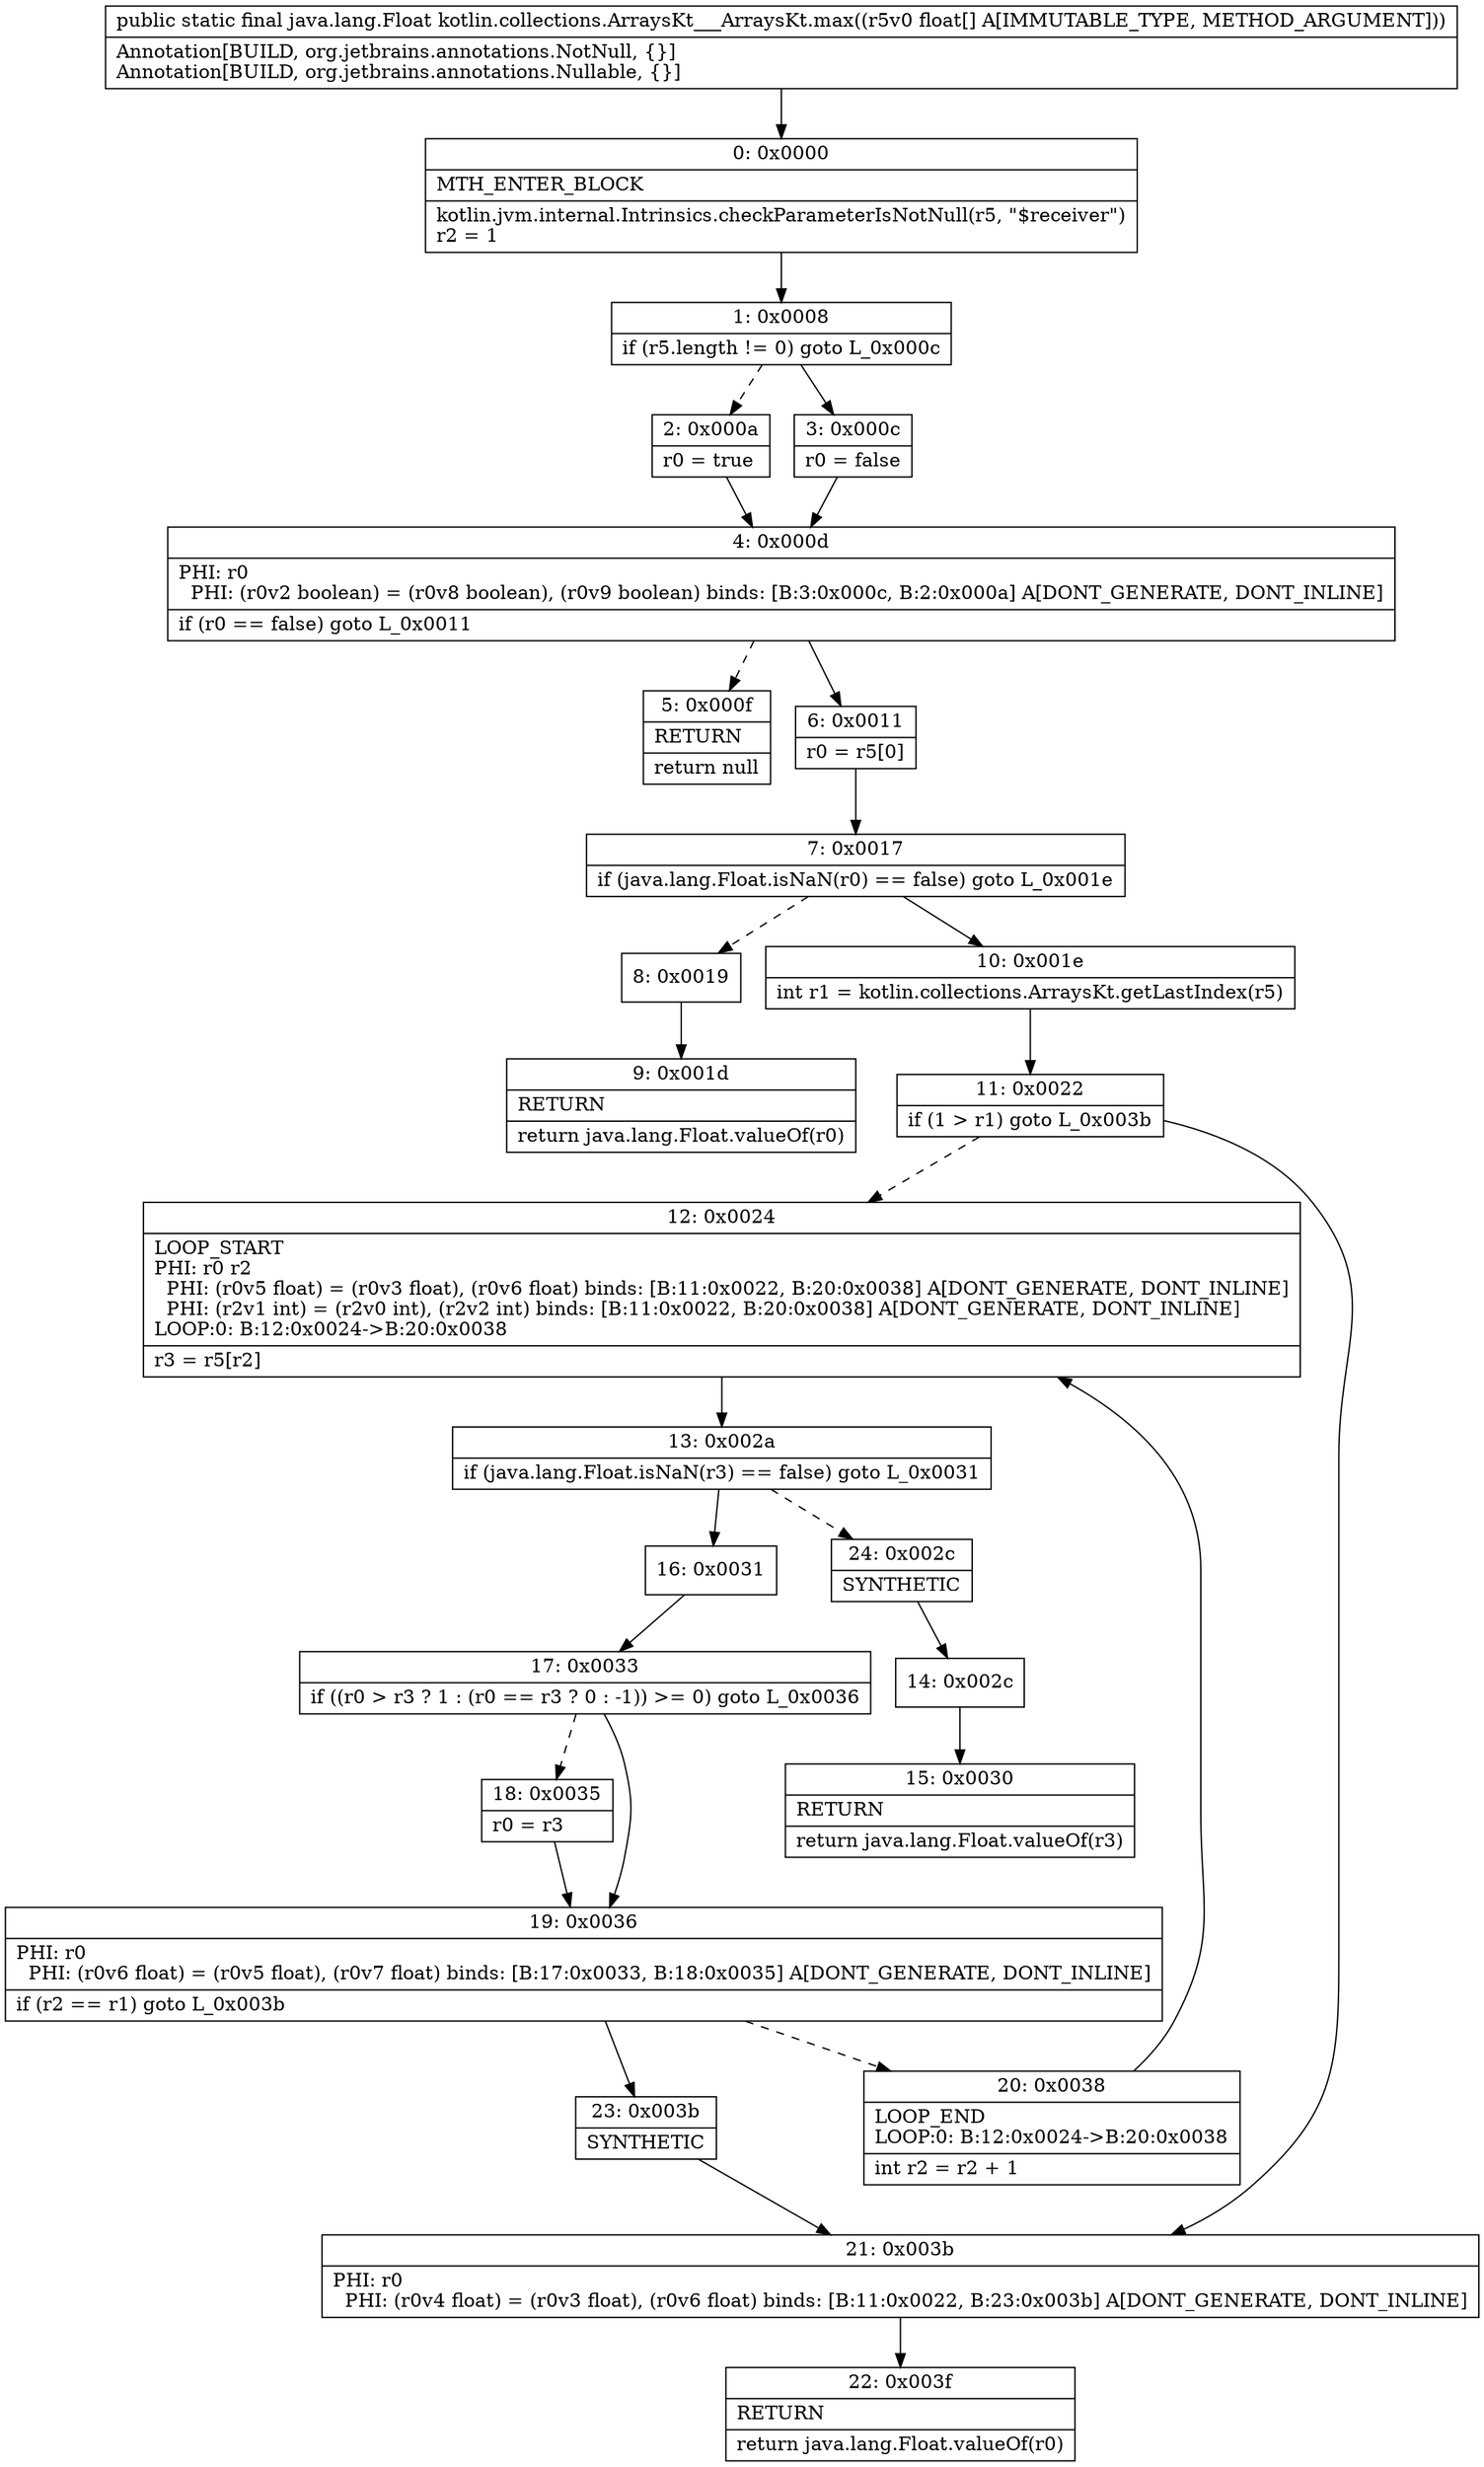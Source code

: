 digraph "CFG forkotlin.collections.ArraysKt___ArraysKt.max([F)Ljava\/lang\/Float;" {
Node_0 [shape=record,label="{0\:\ 0x0000|MTH_ENTER_BLOCK\l|kotlin.jvm.internal.Intrinsics.checkParameterIsNotNull(r5, \"$receiver\")\lr2 = 1\l}"];
Node_1 [shape=record,label="{1\:\ 0x0008|if (r5.length != 0) goto L_0x000c\l}"];
Node_2 [shape=record,label="{2\:\ 0x000a|r0 = true\l}"];
Node_3 [shape=record,label="{3\:\ 0x000c|r0 = false\l}"];
Node_4 [shape=record,label="{4\:\ 0x000d|PHI: r0 \l  PHI: (r0v2 boolean) = (r0v8 boolean), (r0v9 boolean) binds: [B:3:0x000c, B:2:0x000a] A[DONT_GENERATE, DONT_INLINE]\l|if (r0 == false) goto L_0x0011\l}"];
Node_5 [shape=record,label="{5\:\ 0x000f|RETURN\l|return null\l}"];
Node_6 [shape=record,label="{6\:\ 0x0011|r0 = r5[0]\l}"];
Node_7 [shape=record,label="{7\:\ 0x0017|if (java.lang.Float.isNaN(r0) == false) goto L_0x001e\l}"];
Node_8 [shape=record,label="{8\:\ 0x0019}"];
Node_9 [shape=record,label="{9\:\ 0x001d|RETURN\l|return java.lang.Float.valueOf(r0)\l}"];
Node_10 [shape=record,label="{10\:\ 0x001e|int r1 = kotlin.collections.ArraysKt.getLastIndex(r5)\l}"];
Node_11 [shape=record,label="{11\:\ 0x0022|if (1 \> r1) goto L_0x003b\l}"];
Node_12 [shape=record,label="{12\:\ 0x0024|LOOP_START\lPHI: r0 r2 \l  PHI: (r0v5 float) = (r0v3 float), (r0v6 float) binds: [B:11:0x0022, B:20:0x0038] A[DONT_GENERATE, DONT_INLINE]\l  PHI: (r2v1 int) = (r2v0 int), (r2v2 int) binds: [B:11:0x0022, B:20:0x0038] A[DONT_GENERATE, DONT_INLINE]\lLOOP:0: B:12:0x0024\-\>B:20:0x0038\l|r3 = r5[r2]\l}"];
Node_13 [shape=record,label="{13\:\ 0x002a|if (java.lang.Float.isNaN(r3) == false) goto L_0x0031\l}"];
Node_14 [shape=record,label="{14\:\ 0x002c}"];
Node_15 [shape=record,label="{15\:\ 0x0030|RETURN\l|return java.lang.Float.valueOf(r3)\l}"];
Node_16 [shape=record,label="{16\:\ 0x0031}"];
Node_17 [shape=record,label="{17\:\ 0x0033|if ((r0 \> r3 ? 1 : (r0 == r3 ? 0 : \-1)) \>= 0) goto L_0x0036\l}"];
Node_18 [shape=record,label="{18\:\ 0x0035|r0 = r3\l}"];
Node_19 [shape=record,label="{19\:\ 0x0036|PHI: r0 \l  PHI: (r0v6 float) = (r0v5 float), (r0v7 float) binds: [B:17:0x0033, B:18:0x0035] A[DONT_GENERATE, DONT_INLINE]\l|if (r2 == r1) goto L_0x003b\l}"];
Node_20 [shape=record,label="{20\:\ 0x0038|LOOP_END\lLOOP:0: B:12:0x0024\-\>B:20:0x0038\l|int r2 = r2 + 1\l}"];
Node_21 [shape=record,label="{21\:\ 0x003b|PHI: r0 \l  PHI: (r0v4 float) = (r0v3 float), (r0v6 float) binds: [B:11:0x0022, B:23:0x003b] A[DONT_GENERATE, DONT_INLINE]\l}"];
Node_22 [shape=record,label="{22\:\ 0x003f|RETURN\l|return java.lang.Float.valueOf(r0)\l}"];
Node_23 [shape=record,label="{23\:\ 0x003b|SYNTHETIC\l}"];
Node_24 [shape=record,label="{24\:\ 0x002c|SYNTHETIC\l}"];
MethodNode[shape=record,label="{public static final java.lang.Float kotlin.collections.ArraysKt___ArraysKt.max((r5v0 float[] A[IMMUTABLE_TYPE, METHOD_ARGUMENT]))  | Annotation[BUILD, org.jetbrains.annotations.NotNull, \{\}]\lAnnotation[BUILD, org.jetbrains.annotations.Nullable, \{\}]\l}"];
MethodNode -> Node_0;
Node_0 -> Node_1;
Node_1 -> Node_2[style=dashed];
Node_1 -> Node_3;
Node_2 -> Node_4;
Node_3 -> Node_4;
Node_4 -> Node_5[style=dashed];
Node_4 -> Node_6;
Node_6 -> Node_7;
Node_7 -> Node_8[style=dashed];
Node_7 -> Node_10;
Node_8 -> Node_9;
Node_10 -> Node_11;
Node_11 -> Node_12[style=dashed];
Node_11 -> Node_21;
Node_12 -> Node_13;
Node_13 -> Node_16;
Node_13 -> Node_24[style=dashed];
Node_14 -> Node_15;
Node_16 -> Node_17;
Node_17 -> Node_18[style=dashed];
Node_17 -> Node_19;
Node_18 -> Node_19;
Node_19 -> Node_20[style=dashed];
Node_19 -> Node_23;
Node_20 -> Node_12;
Node_21 -> Node_22;
Node_23 -> Node_21;
Node_24 -> Node_14;
}

